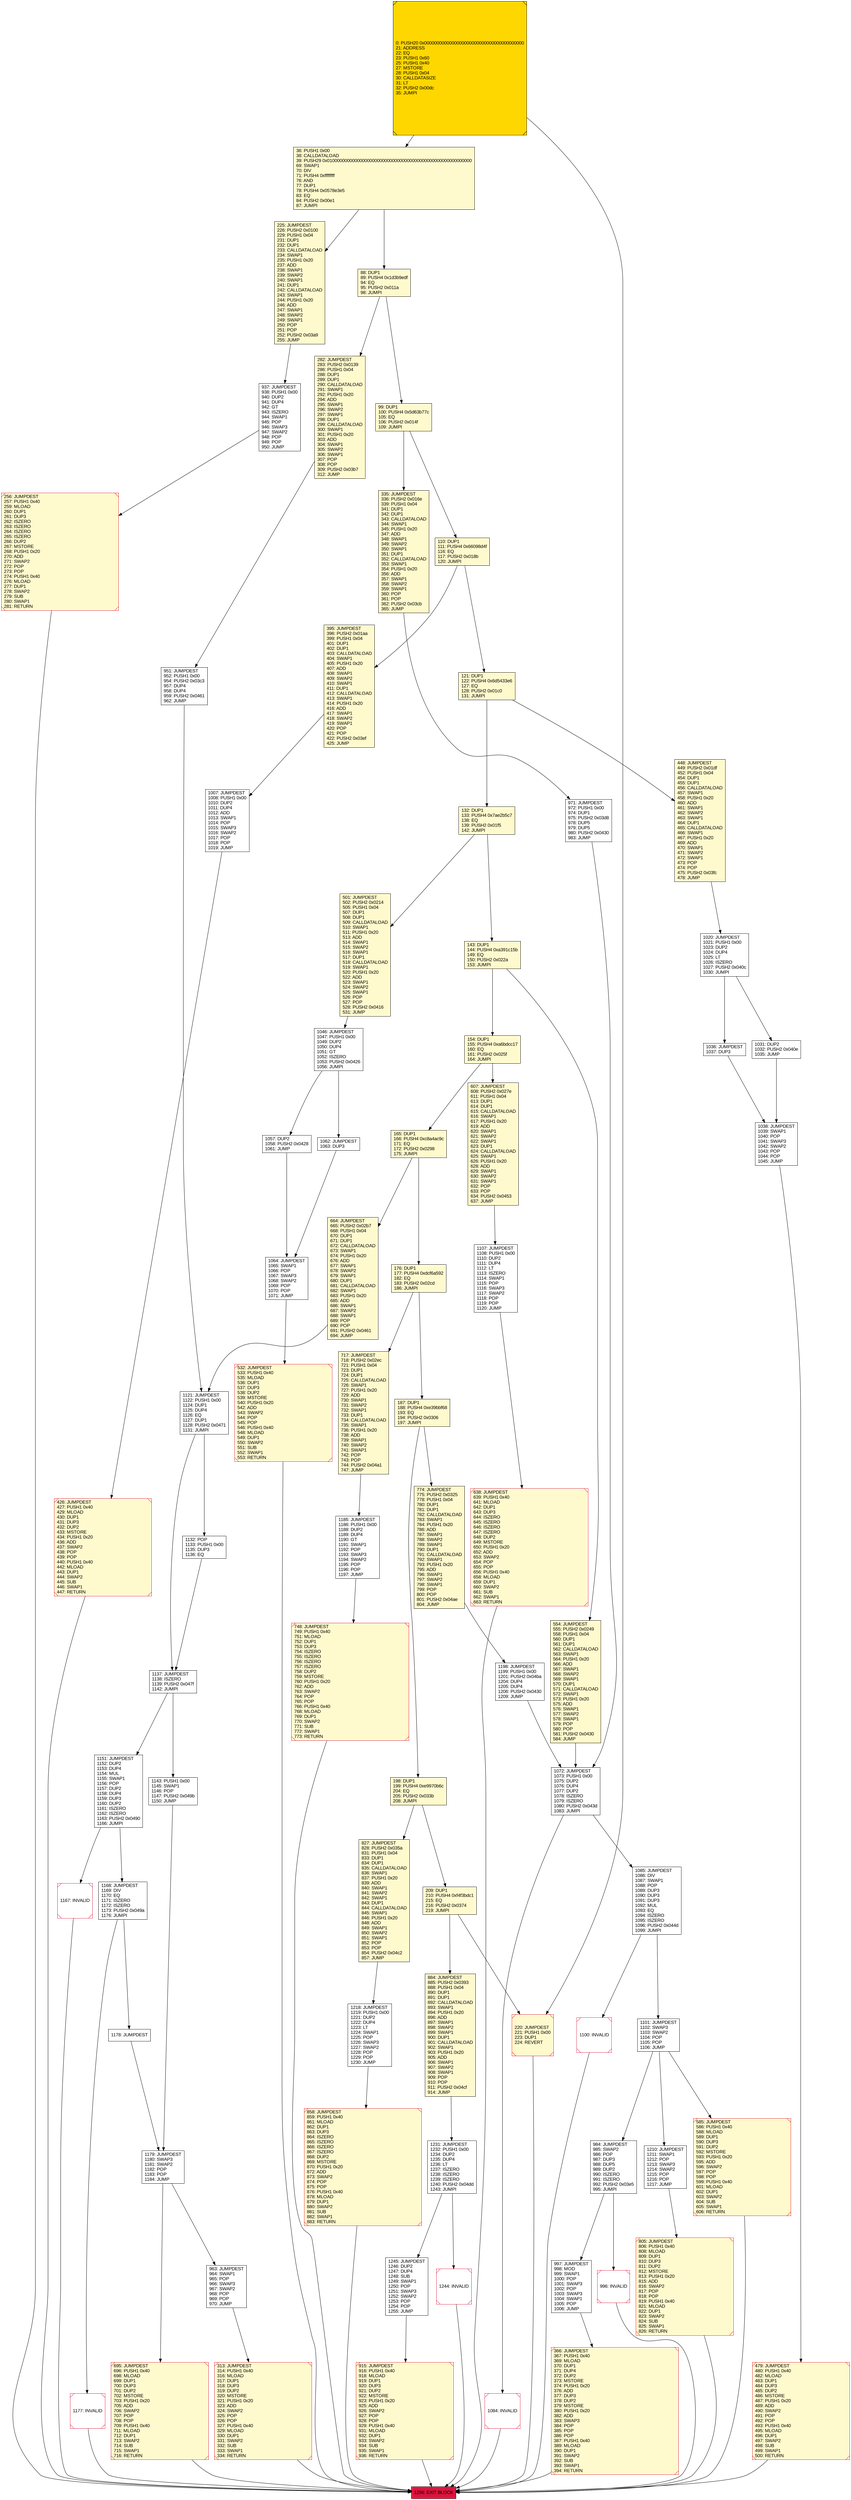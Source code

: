 digraph G {
bgcolor=transparent rankdir=UD;
node [shape=box style=filled color=black fillcolor=white fontname=arial fontcolor=black];
1084 [label="1084: INVALID\l" shape=Msquare color=crimson ];
1151 [label="1151: JUMPDEST\l1152: DUP2\l1153: DUP4\l1154: MUL\l1155: SWAP1\l1156: POP\l1157: DUP2\l1158: DUP4\l1159: DUP3\l1160: DUP2\l1161: ISZERO\l1162: ISZERO\l1163: PUSH2 0x0490\l1166: JUMPI\l" ];
695 [label="695: JUMPDEST\l696: PUSH1 0x40\l698: MLOAD\l699: DUP1\l700: DUP3\l701: DUP2\l702: MSTORE\l703: PUSH1 0x20\l705: ADD\l706: SWAP2\l707: POP\l708: POP\l709: PUSH1 0x40\l711: MLOAD\l712: DUP1\l713: SWAP2\l714: SUB\l715: SWAP1\l716: RETURN\l" fillcolor=lemonchiffon shape=Msquare color=crimson ];
88 [label="88: DUP1\l89: PUSH4 0x1d3b9edf\l94: EQ\l95: PUSH2 0x011a\l98: JUMPI\l" fillcolor=lemonchiffon ];
1064 [label="1064: JUMPDEST\l1065: SWAP1\l1066: POP\l1067: SWAP3\l1068: SWAP2\l1069: POP\l1070: POP\l1071: JUMP\l" ];
717 [label="717: JUMPDEST\l718: PUSH2 0x02ec\l721: PUSH1 0x04\l723: DUP1\l724: DUP1\l725: CALLDATALOAD\l726: SWAP1\l727: PUSH1 0x20\l729: ADD\l730: SWAP1\l731: SWAP2\l732: SWAP1\l733: DUP1\l734: CALLDATALOAD\l735: SWAP1\l736: PUSH1 0x20\l738: ADD\l739: SWAP1\l740: SWAP2\l741: SWAP1\l742: POP\l743: POP\l744: PUSH2 0x04a1\l747: JUMP\l" fillcolor=lemonchiffon ];
1046 [label="1046: JUMPDEST\l1047: PUSH1 0x00\l1049: DUP2\l1050: DUP4\l1051: GT\l1052: ISZERO\l1053: PUSH2 0x0426\l1056: JUMPI\l" ];
313 [label="313: JUMPDEST\l314: PUSH1 0x40\l316: MLOAD\l317: DUP1\l318: DUP3\l319: DUP2\l320: MSTORE\l321: PUSH1 0x20\l323: ADD\l324: SWAP2\l325: POP\l326: POP\l327: PUSH1 0x40\l329: MLOAD\l330: DUP1\l331: SWAP2\l332: SUB\l333: SWAP1\l334: RETURN\l" fillcolor=lemonchiffon shape=Msquare color=crimson ];
1168 [label="1168: JUMPDEST\l1169: DIV\l1170: EQ\l1171: ISZERO\l1172: ISZERO\l1173: PUSH2 0x049a\l1176: JUMPI\l" ];
1036 [label="1036: JUMPDEST\l1037: DUP3\l" ];
805 [label="805: JUMPDEST\l806: PUSH1 0x40\l808: MLOAD\l809: DUP1\l810: DUP3\l811: DUP2\l812: MSTORE\l813: PUSH1 0x20\l815: ADD\l816: SWAP2\l817: POP\l818: POP\l819: PUSH1 0x40\l821: MLOAD\l822: DUP1\l823: SWAP2\l824: SUB\l825: SWAP1\l826: RETURN\l" fillcolor=lemonchiffon shape=Msquare color=crimson ];
154 [label="154: DUP1\l155: PUSH4 0xa6bdcc17\l160: EQ\l161: PUSH2 0x025f\l164: JUMPI\l" fillcolor=lemonchiffon ];
282 [label="282: JUMPDEST\l283: PUSH2 0x0139\l286: PUSH1 0x04\l288: DUP1\l289: DUP1\l290: CALLDATALOAD\l291: SWAP1\l292: PUSH1 0x20\l294: ADD\l295: SWAP1\l296: SWAP2\l297: SWAP1\l298: DUP1\l299: CALLDATALOAD\l300: SWAP1\l301: PUSH1 0x20\l303: ADD\l304: SWAP1\l305: SWAP2\l306: SWAP1\l307: POP\l308: POP\l309: PUSH2 0x03b7\l312: JUMP\l" fillcolor=lemonchiffon ];
426 [label="426: JUMPDEST\l427: PUSH1 0x40\l429: MLOAD\l430: DUP1\l431: DUP3\l432: DUP2\l433: MSTORE\l434: PUSH1 0x20\l436: ADD\l437: SWAP2\l438: POP\l439: POP\l440: PUSH1 0x40\l442: MLOAD\l443: DUP1\l444: SWAP2\l445: SUB\l446: SWAP1\l447: RETURN\l" fillcolor=lemonchiffon shape=Msquare color=crimson ];
1210 [label="1210: JUMPDEST\l1211: SWAP1\l1212: POP\l1213: SWAP3\l1214: SWAP2\l1215: POP\l1216: POP\l1217: JUMP\l" ];
984 [label="984: JUMPDEST\l985: SWAP2\l986: POP\l987: DUP3\l988: DUP5\l989: DUP2\l990: ISZERO\l991: ISZERO\l992: PUSH2 0x03e5\l995: JUMPI\l" ];
554 [label="554: JUMPDEST\l555: PUSH2 0x0249\l558: PUSH1 0x04\l560: DUP1\l561: DUP1\l562: CALLDATALOAD\l563: SWAP1\l564: PUSH1 0x20\l566: ADD\l567: SWAP1\l568: SWAP2\l569: SWAP1\l570: DUP1\l571: CALLDATALOAD\l572: SWAP1\l573: PUSH1 0x20\l575: ADD\l576: SWAP1\l577: SWAP2\l578: SWAP1\l579: POP\l580: POP\l581: PUSH2 0x0430\l584: JUMP\l" fillcolor=lemonchiffon ];
1031 [label="1031: DUP2\l1032: PUSH2 0x040e\l1035: JUMP\l" ];
225 [label="225: JUMPDEST\l226: PUSH2 0x0100\l229: PUSH1 0x04\l231: DUP1\l232: DUP1\l233: CALLDATALOAD\l234: SWAP1\l235: PUSH1 0x20\l237: ADD\l238: SWAP1\l239: SWAP2\l240: SWAP1\l241: DUP1\l242: CALLDATALOAD\l243: SWAP1\l244: PUSH1 0x20\l246: ADD\l247: SWAP1\l248: SWAP2\l249: SWAP1\l250: POP\l251: POP\l252: PUSH2 0x03a9\l255: JUMP\l" fillcolor=lemonchiffon ];
915 [label="915: JUMPDEST\l916: PUSH1 0x40\l918: MLOAD\l919: DUP1\l920: DUP3\l921: DUP2\l922: MSTORE\l923: PUSH1 0x20\l925: ADD\l926: SWAP2\l927: POP\l928: POP\l929: PUSH1 0x40\l931: MLOAD\l932: DUP1\l933: SWAP2\l934: SUB\l935: SWAP1\l936: RETURN\l" fillcolor=lemonchiffon shape=Msquare color=crimson ];
1179 [label="1179: JUMPDEST\l1180: SWAP3\l1181: SWAP2\l1182: POP\l1183: POP\l1184: JUMP\l" ];
165 [label="165: DUP1\l166: PUSH4 0xc8a4ac9c\l171: EQ\l172: PUSH2 0x0298\l175: JUMPI\l" fillcolor=lemonchiffon ];
36 [label="36: PUSH1 0x00\l38: CALLDATALOAD\l39: PUSH29 0x0100000000000000000000000000000000000000000000000000000000\l69: SWAP1\l70: DIV\l71: PUSH4 0xffffffff\l76: AND\l77: DUP1\l78: PUSH4 0x0578e3e5\l83: EQ\l84: PUSH2 0x00e1\l87: JUMPI\l" fillcolor=lemonchiffon ];
1177 [label="1177: INVALID\l" shape=Msquare color=crimson ];
532 [label="532: JUMPDEST\l533: PUSH1 0x40\l535: MLOAD\l536: DUP1\l537: DUP3\l538: DUP2\l539: MSTORE\l540: PUSH1 0x20\l542: ADD\l543: SWAP2\l544: POP\l545: POP\l546: PUSH1 0x40\l548: MLOAD\l549: DUP1\l550: SWAP2\l551: SUB\l552: SWAP1\l553: RETURN\l" fillcolor=lemonchiffon shape=Msquare color=crimson ];
1107 [label="1107: JUMPDEST\l1108: PUSH1 0x00\l1110: DUP2\l1111: DUP4\l1112: LT\l1113: ISZERO\l1114: SWAP1\l1115: POP\l1116: SWAP3\l1117: SWAP2\l1118: POP\l1119: POP\l1120: JUMP\l" ];
143 [label="143: DUP1\l144: PUSH4 0xa391c15b\l149: EQ\l150: PUSH2 0x022a\l153: JUMPI\l" fillcolor=lemonchiffon ];
121 [label="121: DUP1\l122: PUSH4 0x6d5433e6\l127: EQ\l128: PUSH2 0x01c0\l131: JUMPI\l" fillcolor=lemonchiffon ];
209 [label="209: DUP1\l210: PUSH4 0xf4f3bdc1\l215: EQ\l216: PUSH2 0x0374\l219: JUMPI\l" fillcolor=lemonchiffon ];
1038 [label="1038: JUMPDEST\l1039: SWAP1\l1040: POP\l1041: SWAP3\l1042: SWAP2\l1043: POP\l1044: POP\l1045: JUMP\l" ];
1137 [label="1137: JUMPDEST\l1138: ISZERO\l1139: PUSH2 0x047f\l1142: JUMPI\l" ];
1167 [label="1167: INVALID\l" shape=Msquare color=crimson ];
951 [label="951: JUMPDEST\l952: PUSH1 0x00\l954: PUSH2 0x03c3\l957: DUP4\l958: DUP4\l959: PUSH2 0x0461\l962: JUMP\l" ];
1231 [label="1231: JUMPDEST\l1232: PUSH1 0x00\l1234: DUP2\l1235: DUP4\l1236: LT\l1237: ISZERO\l1238: ISZERO\l1239: ISZERO\l1240: PUSH2 0x04dd\l1243: JUMPI\l" ];
1020 [label="1020: JUMPDEST\l1021: PUSH1 0x00\l1023: DUP2\l1024: DUP4\l1025: LT\l1026: ISZERO\l1027: PUSH2 0x040c\l1030: JUMPI\l" ];
1062 [label="1062: JUMPDEST\l1063: DUP3\l" ];
256 [label="256: JUMPDEST\l257: PUSH1 0x40\l259: MLOAD\l260: DUP1\l261: DUP3\l262: ISZERO\l263: ISZERO\l264: ISZERO\l265: ISZERO\l266: DUP2\l267: MSTORE\l268: PUSH1 0x20\l270: ADD\l271: SWAP2\l272: POP\l273: POP\l274: PUSH1 0x40\l276: MLOAD\l277: DUP1\l278: SWAP2\l279: SUB\l280: SWAP1\l281: RETURN\l" fillcolor=lemonchiffon shape=Msquare color=crimson ];
1072 [label="1072: JUMPDEST\l1073: PUSH1 0x00\l1075: DUP2\l1076: DUP4\l1077: DUP2\l1078: ISZERO\l1079: ISZERO\l1080: PUSH2 0x043d\l1083: JUMPI\l" ];
198 [label="198: DUP1\l199: PUSH4 0xe9970b6c\l204: EQ\l205: PUSH2 0x033b\l208: JUMPI\l" fillcolor=lemonchiffon ];
335 [label="335: JUMPDEST\l336: PUSH2 0x016e\l339: PUSH1 0x04\l341: DUP1\l342: DUP1\l343: CALLDATALOAD\l344: SWAP1\l345: PUSH1 0x20\l347: ADD\l348: SWAP1\l349: SWAP2\l350: SWAP1\l351: DUP1\l352: CALLDATALOAD\l353: SWAP1\l354: PUSH1 0x20\l356: ADD\l357: SWAP1\l358: SWAP2\l359: SWAP1\l360: POP\l361: POP\l362: PUSH2 0x03cb\l365: JUMP\l" fillcolor=lemonchiffon ];
638 [label="638: JUMPDEST\l639: PUSH1 0x40\l641: MLOAD\l642: DUP1\l643: DUP3\l644: ISZERO\l645: ISZERO\l646: ISZERO\l647: ISZERO\l648: DUP2\l649: MSTORE\l650: PUSH1 0x20\l652: ADD\l653: SWAP2\l654: POP\l655: POP\l656: PUSH1 0x40\l658: MLOAD\l659: DUP1\l660: SWAP2\l661: SUB\l662: SWAP1\l663: RETURN\l" fillcolor=lemonchiffon shape=Msquare color=crimson ];
774 [label="774: JUMPDEST\l775: PUSH2 0x0325\l778: PUSH1 0x04\l780: DUP1\l781: DUP1\l782: CALLDATALOAD\l783: SWAP1\l784: PUSH1 0x20\l786: ADD\l787: SWAP1\l788: SWAP2\l789: SWAP1\l790: DUP1\l791: CALLDATALOAD\l792: SWAP1\l793: PUSH1 0x20\l795: ADD\l796: SWAP1\l797: SWAP2\l798: SWAP1\l799: POP\l800: POP\l801: PUSH2 0x04ae\l804: JUMP\l" fillcolor=lemonchiffon ];
1132 [label="1132: POP\l1133: PUSH1 0x00\l1135: DUP3\l1136: EQ\l" ];
99 [label="99: DUP1\l100: PUSH4 0x5d63b77c\l105: EQ\l106: PUSH2 0x014f\l109: JUMPI\l" fillcolor=lemonchiffon ];
0 [label="0: PUSH20 0x0000000000000000000000000000000000000000\l21: ADDRESS\l22: EQ\l23: PUSH1 0x60\l25: PUSH1 0x40\l27: MSTORE\l28: PUSH1 0x04\l30: CALLDATASIZE\l31: LT\l32: PUSH2 0x00dc\l35: JUMPI\l" fillcolor=lemonchiffon shape=Msquare fillcolor=gold ];
132 [label="132: DUP1\l133: PUSH4 0x7ae2b5c7\l138: EQ\l139: PUSH2 0x01f5\l142: JUMPI\l" fillcolor=lemonchiffon ];
1121 [label="1121: JUMPDEST\l1122: PUSH1 0x00\l1124: DUP1\l1125: DUP4\l1126: EQ\l1127: DUP1\l1128: PUSH2 0x0471\l1131: JUMPI\l" ];
748 [label="748: JUMPDEST\l749: PUSH1 0x40\l751: MLOAD\l752: DUP1\l753: DUP3\l754: ISZERO\l755: ISZERO\l756: ISZERO\l757: ISZERO\l758: DUP2\l759: MSTORE\l760: PUSH1 0x20\l762: ADD\l763: SWAP2\l764: POP\l765: POP\l766: PUSH1 0x40\l768: MLOAD\l769: DUP1\l770: SWAP2\l771: SUB\l772: SWAP1\l773: RETURN\l" fillcolor=lemonchiffon shape=Msquare color=crimson ];
187 [label="187: DUP1\l188: PUSH4 0xe39bbf68\l193: EQ\l194: PUSH2 0x0306\l197: JUMPI\l" fillcolor=lemonchiffon ];
176 [label="176: DUP1\l177: PUSH4 0xdcf6a592\l182: EQ\l183: PUSH2 0x02cd\l186: JUMPI\l" fillcolor=lemonchiffon ];
664 [label="664: JUMPDEST\l665: PUSH2 0x02b7\l668: PUSH1 0x04\l670: DUP1\l671: DUP1\l672: CALLDATALOAD\l673: SWAP1\l674: PUSH1 0x20\l676: ADD\l677: SWAP1\l678: SWAP2\l679: SWAP1\l680: DUP1\l681: CALLDATALOAD\l682: SWAP1\l683: PUSH1 0x20\l685: ADD\l686: SWAP1\l687: SWAP2\l688: SWAP1\l689: POP\l690: POP\l691: PUSH2 0x0461\l694: JUMP\l" fillcolor=lemonchiffon ];
1178 [label="1178: JUMPDEST\l" ];
220 [label="220: JUMPDEST\l221: PUSH1 0x00\l223: DUP1\l224: REVERT\l" fillcolor=lemonchiffon shape=Msquare color=crimson ];
448 [label="448: JUMPDEST\l449: PUSH2 0x01df\l452: PUSH1 0x04\l454: DUP1\l455: DUP1\l456: CALLDATALOAD\l457: SWAP1\l458: PUSH1 0x20\l460: ADD\l461: SWAP1\l462: SWAP2\l463: SWAP1\l464: DUP1\l465: CALLDATALOAD\l466: SWAP1\l467: PUSH1 0x20\l469: ADD\l470: SWAP1\l471: SWAP2\l472: SWAP1\l473: POP\l474: POP\l475: PUSH2 0x03fc\l478: JUMP\l" fillcolor=lemonchiffon ];
996 [label="996: INVALID\l" shape=Msquare color=crimson ];
1143 [label="1143: PUSH1 0x00\l1145: SWAP1\l1146: POP\l1147: PUSH2 0x049b\l1150: JUMP\l" ];
110 [label="110: DUP1\l111: PUSH4 0x66098d4f\l116: EQ\l117: PUSH2 0x018b\l120: JUMPI\l" fillcolor=lemonchiffon ];
971 [label="971: JUMPDEST\l972: PUSH1 0x00\l974: DUP1\l975: PUSH2 0x03d8\l978: DUP5\l979: DUP5\l980: PUSH2 0x0430\l983: JUMP\l" ];
1198 [label="1198: JUMPDEST\l1199: PUSH1 0x00\l1201: PUSH2 0x04ba\l1204: DUP4\l1205: DUP4\l1206: PUSH2 0x0430\l1209: JUMP\l" ];
395 [label="395: JUMPDEST\l396: PUSH2 0x01aa\l399: PUSH1 0x04\l401: DUP1\l402: DUP1\l403: CALLDATALOAD\l404: SWAP1\l405: PUSH1 0x20\l407: ADD\l408: SWAP1\l409: SWAP2\l410: SWAP1\l411: DUP1\l412: CALLDATALOAD\l413: SWAP1\l414: PUSH1 0x20\l416: ADD\l417: SWAP1\l418: SWAP2\l419: SWAP1\l420: POP\l421: POP\l422: PUSH2 0x03ef\l425: JUMP\l" fillcolor=lemonchiffon ];
997 [label="997: JUMPDEST\l998: MOD\l999: SWAP1\l1000: POP\l1001: SWAP3\l1002: POP\l1003: SWAP3\l1004: SWAP1\l1005: POP\l1006: JUMP\l" ];
963 [label="963: JUMPDEST\l964: SWAP1\l965: POP\l966: SWAP3\l967: SWAP2\l968: POP\l969: POP\l970: JUMP\l" ];
1244 [label="1244: INVALID\l" shape=Msquare color=crimson ];
1245 [label="1245: JUMPDEST\l1246: DUP2\l1247: DUP4\l1248: SUB\l1249: SWAP1\l1250: POP\l1251: SWAP3\l1252: SWAP2\l1253: POP\l1254: POP\l1255: JUMP\l" ];
858 [label="858: JUMPDEST\l859: PUSH1 0x40\l861: MLOAD\l862: DUP1\l863: DUP3\l864: ISZERO\l865: ISZERO\l866: ISZERO\l867: ISZERO\l868: DUP2\l869: MSTORE\l870: PUSH1 0x20\l872: ADD\l873: SWAP2\l874: POP\l875: POP\l876: PUSH1 0x40\l878: MLOAD\l879: DUP1\l880: SWAP2\l881: SUB\l882: SWAP1\l883: RETURN\l" fillcolor=lemonchiffon shape=Msquare color=crimson ];
1256 [label="1256: EXIT BLOCK\l" fillcolor=crimson ];
1007 [label="1007: JUMPDEST\l1008: PUSH1 0x00\l1010: DUP2\l1011: DUP4\l1012: ADD\l1013: SWAP1\l1014: POP\l1015: SWAP3\l1016: SWAP2\l1017: POP\l1018: POP\l1019: JUMP\l" ];
1057 [label="1057: DUP2\l1058: PUSH2 0x0428\l1061: JUMP\l" ];
479 [label="479: JUMPDEST\l480: PUSH1 0x40\l482: MLOAD\l483: DUP1\l484: DUP3\l485: DUP2\l486: MSTORE\l487: PUSH1 0x20\l489: ADD\l490: SWAP2\l491: POP\l492: POP\l493: PUSH1 0x40\l495: MLOAD\l496: DUP1\l497: SWAP2\l498: SUB\l499: SWAP1\l500: RETURN\l" fillcolor=lemonchiffon shape=Msquare color=crimson ];
501 [label="501: JUMPDEST\l502: PUSH2 0x0214\l505: PUSH1 0x04\l507: DUP1\l508: DUP1\l509: CALLDATALOAD\l510: SWAP1\l511: PUSH1 0x20\l513: ADD\l514: SWAP1\l515: SWAP2\l516: SWAP1\l517: DUP1\l518: CALLDATALOAD\l519: SWAP1\l520: PUSH1 0x20\l522: ADD\l523: SWAP1\l524: SWAP2\l525: SWAP1\l526: POP\l527: POP\l528: PUSH2 0x0416\l531: JUMP\l" fillcolor=lemonchiffon ];
1085 [label="1085: JUMPDEST\l1086: DIV\l1087: SWAP1\l1088: POP\l1089: DUP3\l1090: DUP3\l1091: DUP3\l1092: MUL\l1093: EQ\l1094: ISZERO\l1095: ISZERO\l1096: PUSH2 0x044d\l1099: JUMPI\l" ];
607 [label="607: JUMPDEST\l608: PUSH2 0x027e\l611: PUSH1 0x04\l613: DUP1\l614: DUP1\l615: CALLDATALOAD\l616: SWAP1\l617: PUSH1 0x20\l619: ADD\l620: SWAP1\l621: SWAP2\l622: SWAP1\l623: DUP1\l624: CALLDATALOAD\l625: SWAP1\l626: PUSH1 0x20\l628: ADD\l629: SWAP1\l630: SWAP2\l631: SWAP1\l632: POP\l633: POP\l634: PUSH2 0x0453\l637: JUMP\l" fillcolor=lemonchiffon ];
884 [label="884: JUMPDEST\l885: PUSH2 0x0393\l888: PUSH1 0x04\l890: DUP1\l891: DUP1\l892: CALLDATALOAD\l893: SWAP1\l894: PUSH1 0x20\l896: ADD\l897: SWAP1\l898: SWAP2\l899: SWAP1\l900: DUP1\l901: CALLDATALOAD\l902: SWAP1\l903: PUSH1 0x20\l905: ADD\l906: SWAP1\l907: SWAP2\l908: SWAP1\l909: POP\l910: POP\l911: PUSH2 0x04cf\l914: JUMP\l" fillcolor=lemonchiffon ];
366 [label="366: JUMPDEST\l367: PUSH1 0x40\l369: MLOAD\l370: DUP1\l371: DUP4\l372: DUP2\l373: MSTORE\l374: PUSH1 0x20\l376: ADD\l377: DUP3\l378: DUP2\l379: MSTORE\l380: PUSH1 0x20\l382: ADD\l383: SWAP3\l384: POP\l385: POP\l386: POP\l387: PUSH1 0x40\l389: MLOAD\l390: DUP1\l391: SWAP2\l392: SUB\l393: SWAP1\l394: RETURN\l" fillcolor=lemonchiffon shape=Msquare color=crimson ];
1218 [label="1218: JUMPDEST\l1219: PUSH1 0x00\l1221: DUP2\l1222: DUP4\l1223: LT\l1224: SWAP1\l1225: POP\l1226: SWAP3\l1227: SWAP2\l1228: POP\l1229: POP\l1230: JUMP\l" ];
1100 [label="1100: INVALID\l" shape=Msquare color=crimson ];
827 [label="827: JUMPDEST\l828: PUSH2 0x035a\l831: PUSH1 0x04\l833: DUP1\l834: DUP1\l835: CALLDATALOAD\l836: SWAP1\l837: PUSH1 0x20\l839: ADD\l840: SWAP1\l841: SWAP2\l842: SWAP1\l843: DUP1\l844: CALLDATALOAD\l845: SWAP1\l846: PUSH1 0x20\l848: ADD\l849: SWAP1\l850: SWAP2\l851: SWAP1\l852: POP\l853: POP\l854: PUSH2 0x04c2\l857: JUMP\l" fillcolor=lemonchiffon ];
1101 [label="1101: JUMPDEST\l1102: SWAP3\l1103: SWAP2\l1104: POP\l1105: POP\l1106: JUMP\l" ];
1185 [label="1185: JUMPDEST\l1186: PUSH1 0x00\l1188: DUP2\l1189: DUP4\l1190: GT\l1191: SWAP1\l1192: POP\l1193: SWAP3\l1194: SWAP2\l1195: POP\l1196: POP\l1197: JUMP\l" ];
937 [label="937: JUMPDEST\l938: PUSH1 0x00\l940: DUP2\l941: DUP4\l942: GT\l943: ISZERO\l944: SWAP1\l945: POP\l946: SWAP3\l947: SWAP2\l948: POP\l949: POP\l950: JUMP\l" ];
585 [label="585: JUMPDEST\l586: PUSH1 0x40\l588: MLOAD\l589: DUP1\l590: DUP3\l591: DUP2\l592: MSTORE\l593: PUSH1 0x20\l595: ADD\l596: SWAP2\l597: POP\l598: POP\l599: PUSH1 0x40\l601: MLOAD\l602: DUP1\l603: SWAP2\l604: SUB\l605: SWAP1\l606: RETURN\l" fillcolor=lemonchiffon shape=Msquare color=crimson ];
99 -> 335;
827 -> 1218;
1121 -> 1132;
187 -> 774;
585 -> 1256;
997 -> 366;
1218 -> 858;
366 -> 1256;
664 -> 1121;
1085 -> 1101;
1100 -> 1256;
335 -> 971;
554 -> 1072;
132 -> 501;
1185 -> 748;
1064 -> 532;
1031 -> 1038;
1062 -> 1064;
220 -> 1256;
1046 -> 1062;
1151 -> 1167;
143 -> 554;
748 -> 1256;
36 -> 225;
154 -> 165;
1036 -> 1038;
110 -> 395;
1072 -> 1084;
88 -> 99;
884 -> 1231;
984 -> 996;
198 -> 827;
532 -> 1256;
1231 -> 1244;
1198 -> 1072;
313 -> 1256;
225 -> 937;
1101 -> 984;
1084 -> 1256;
187 -> 198;
1101 -> 1210;
110 -> 121;
1007 -> 426;
165 -> 664;
1137 -> 1143;
121 -> 448;
154 -> 607;
209 -> 220;
1143 -> 1179;
805 -> 1256;
951 -> 1121;
176 -> 187;
479 -> 1256;
395 -> 1007;
1244 -> 1256;
1210 -> 805;
1151 -> 1168;
858 -> 1256;
1101 -> 585;
198 -> 209;
99 -> 110;
1085 -> 1100;
0 -> 220;
88 -> 282;
774 -> 1198;
36 -> 88;
1020 -> 1031;
1179 -> 695;
1168 -> 1177;
638 -> 1256;
1020 -> 1036;
282 -> 951;
1137 -> 1151;
143 -> 154;
996 -> 1256;
1179 -> 963;
1038 -> 479;
1245 -> 915;
607 -> 1107;
937 -> 256;
915 -> 1256;
1177 -> 1256;
1231 -> 1245;
1072 -> 1085;
256 -> 1256;
1167 -> 1256;
1168 -> 1178;
176 -> 717;
209 -> 884;
132 -> 143;
1046 -> 1057;
971 -> 1072;
1057 -> 1064;
0 -> 36;
448 -> 1020;
1121 -> 1137;
501 -> 1046;
121 -> 132;
1107 -> 638;
963 -> 313;
1132 -> 1137;
695 -> 1256;
426 -> 1256;
1178 -> 1179;
165 -> 176;
984 -> 997;
717 -> 1185;
}